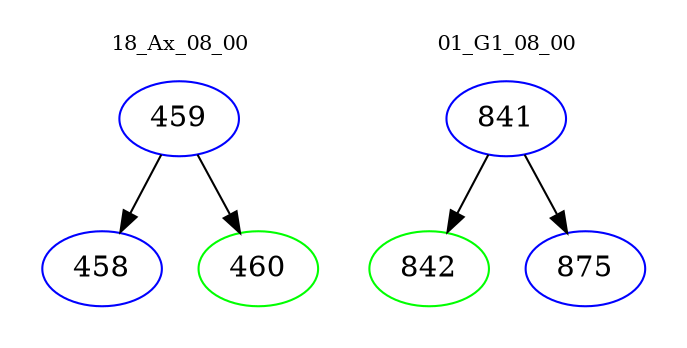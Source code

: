 digraph{
subgraph cluster_0 {
color = white
label = "18_Ax_08_00";
fontsize=10;
T0_459 [label="459", color="blue"]
T0_459 -> T0_458 [color="black"]
T0_458 [label="458", color="blue"]
T0_459 -> T0_460 [color="black"]
T0_460 [label="460", color="green"]
}
subgraph cluster_1 {
color = white
label = "01_G1_08_00";
fontsize=10;
T1_841 [label="841", color="blue"]
T1_841 -> T1_842 [color="black"]
T1_842 [label="842", color="green"]
T1_841 -> T1_875 [color="black"]
T1_875 [label="875", color="blue"]
}
}
